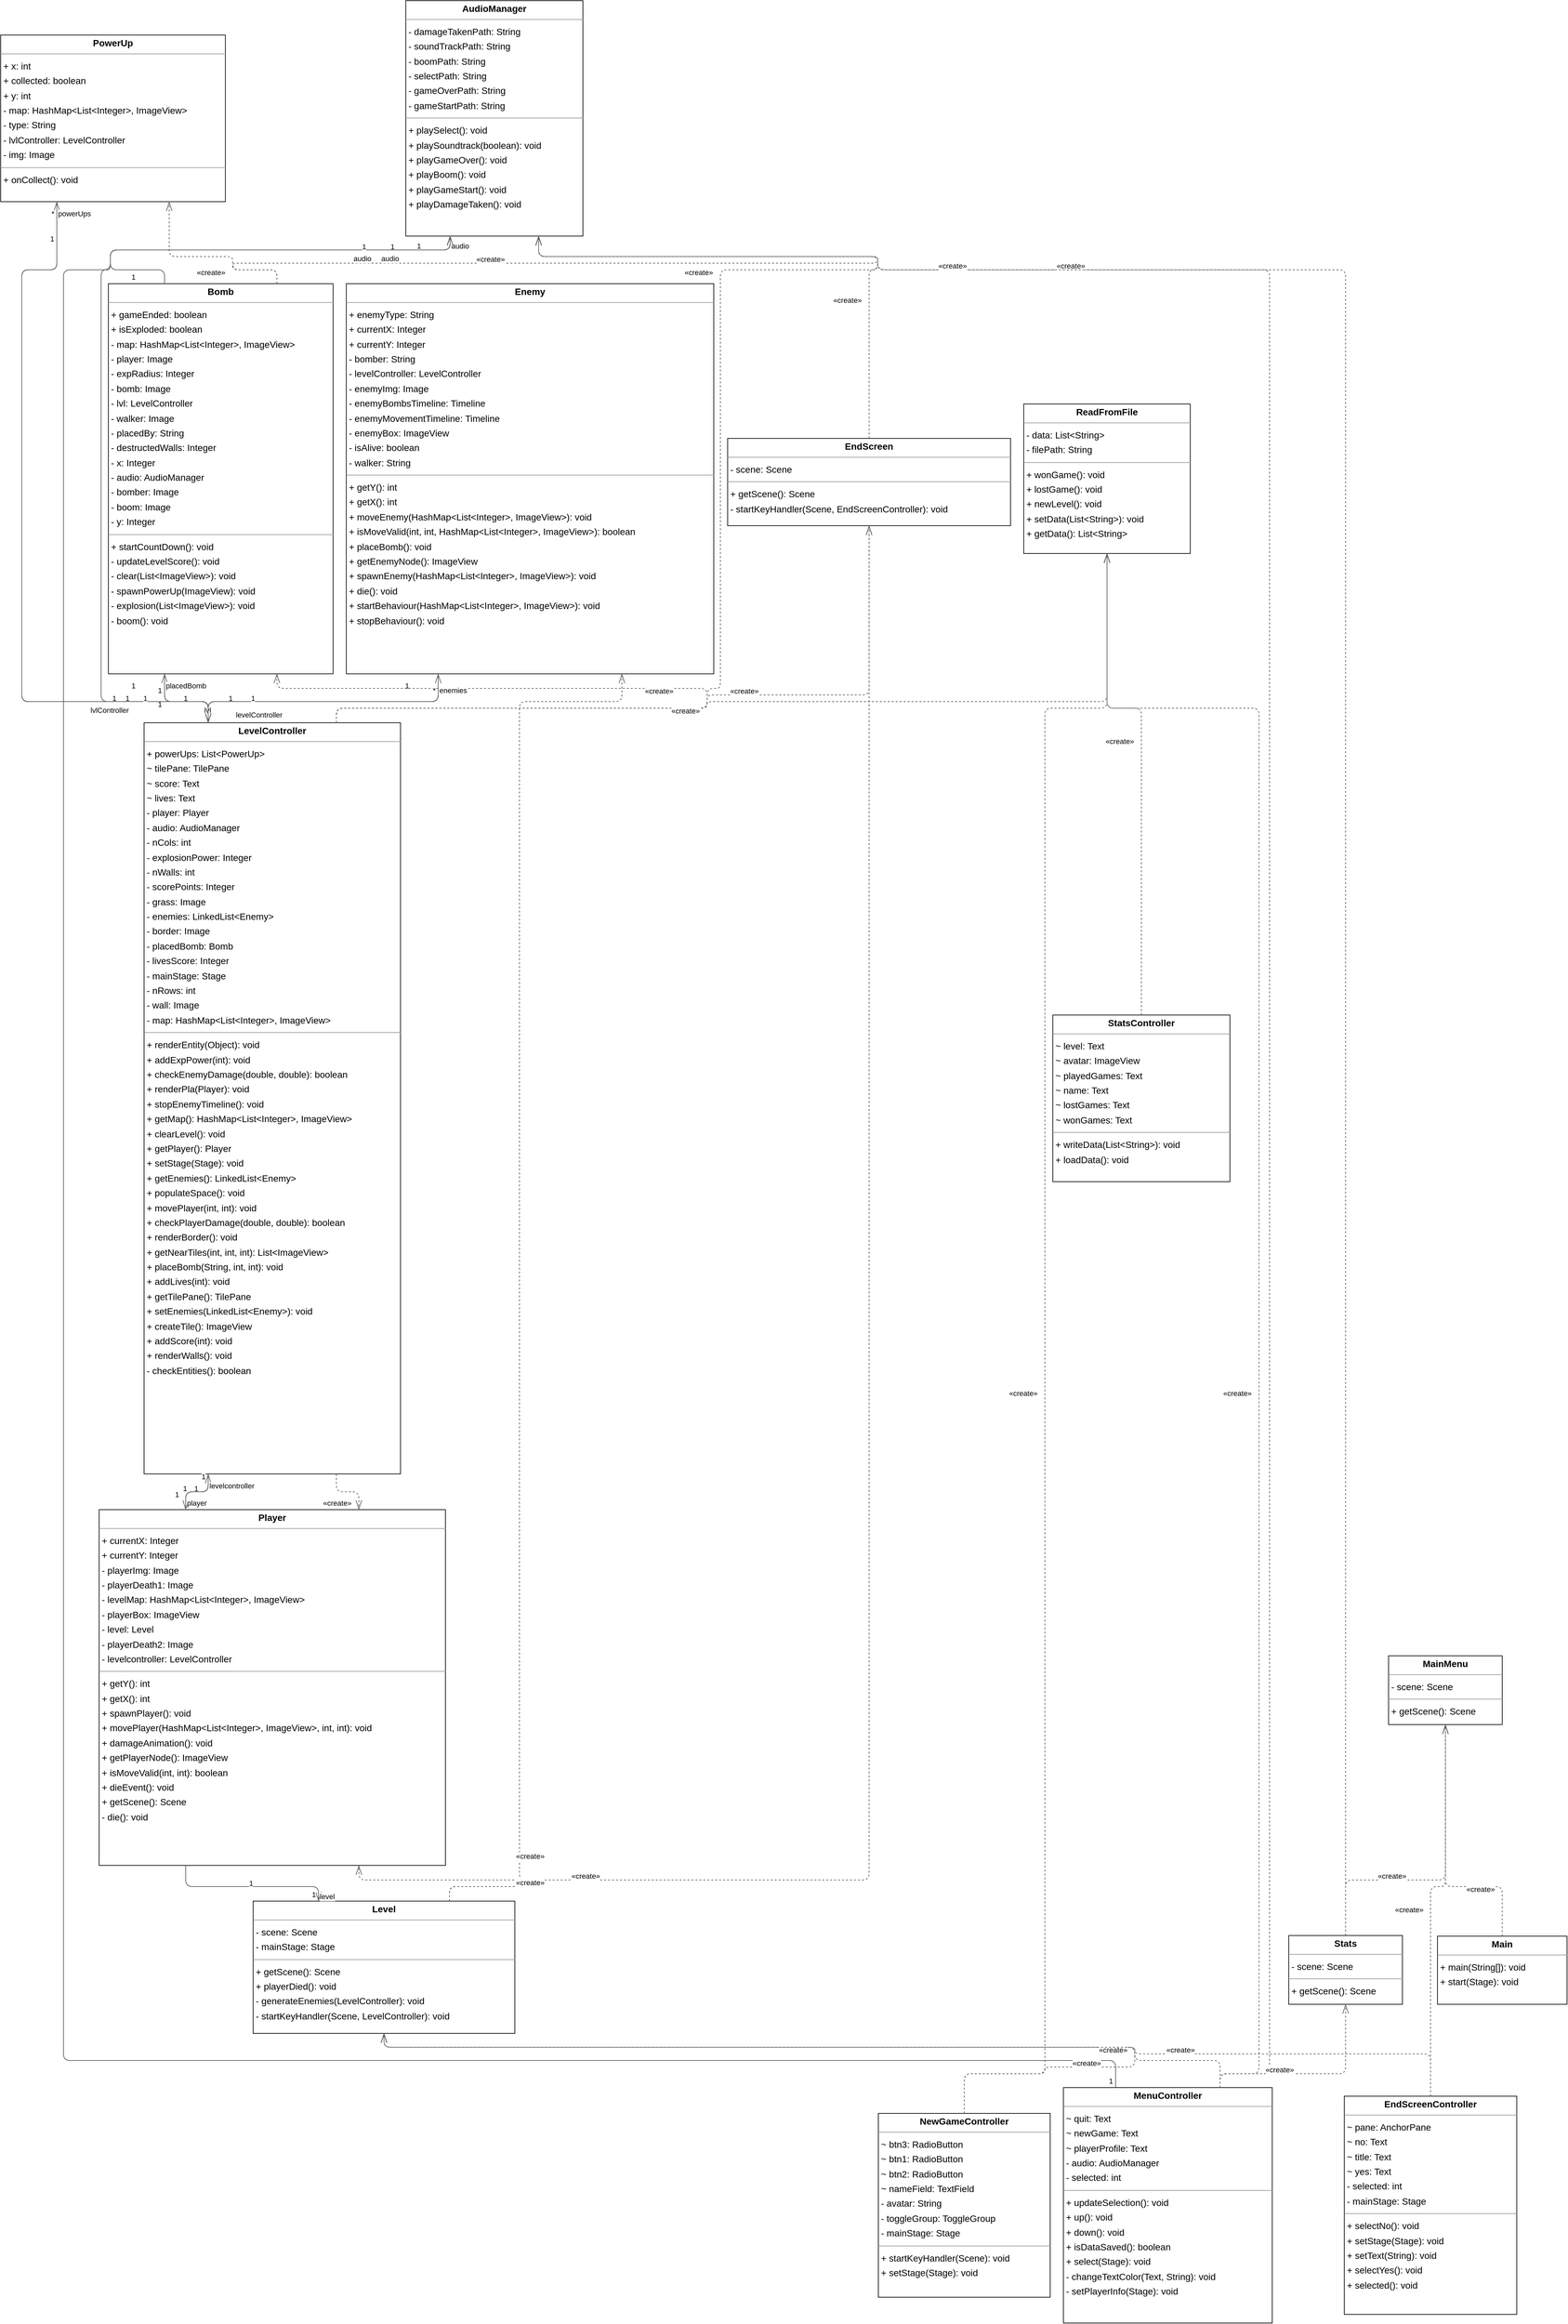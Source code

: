 <mxGraphModel dx="0" dy="0" grid="1" gridSize="10" guides="1" tooltips="1" connect="1" arrows="1" fold="1" page="0" pageScale="1" background="none" math="0" shadow="0">
  <root>
    <mxCell id="0" />
    <mxCell id="1" parent="0" />
    <mxCell id="node4" parent="1" vertex="1" value="&lt;p style=&quot;margin:0px;margin-top:4px;text-align:center;&quot;&gt;&lt;b&gt;AudioManager&lt;/b&gt;&lt;/p&gt;&lt;hr size=&quot;1&quot;/&gt;&lt;p style=&quot;margin:0 0 0 4px;line-height:1.6;&quot;&gt;- damageTakenPath: String&lt;br/&gt;- soundTrackPath: String&lt;br/&gt;- boomPath: String&lt;br/&gt;- selectPath: String&lt;br/&gt;- gameOverPath: String&lt;br/&gt;- gameStartPath: String&lt;/p&gt;&lt;hr size=&quot;1&quot;/&gt;&lt;p style=&quot;margin:0 0 0 4px;line-height:1.6;&quot;&gt;+ playSelect(): void&lt;br/&gt;+ playSoundtrack(boolean): void&lt;br/&gt;+ playGameOver(): void&lt;br/&gt;+ playBoom(): void&lt;br/&gt;+ playGameStart(): void&lt;br/&gt;+ playDamageTaken(): void&lt;/p&gt;" style="verticalAlign=top;align=left;overflow=fill;fontSize=14;fontFamily=Helvetica;html=1;rounded=0;shadow=0;comic=0;labelBackgroundColor=none;strokeWidth=1;">
      <mxGeometry x="483" y="-16" width="268" height="356" as="geometry" />
    </mxCell>
    <mxCell id="node15" parent="1" vertex="1" value="&lt;p style=&quot;margin:0px;margin-top:4px;text-align:center;&quot;&gt;&lt;b&gt;Bomb&lt;/b&gt;&lt;/p&gt;&lt;hr size=&quot;1&quot;/&gt;&lt;p style=&quot;margin:0 0 0 4px;line-height:1.6;&quot;&gt;+ gameEnded: boolean&lt;br/&gt;+ isExploded: boolean&lt;br/&gt;- map: HashMap&amp;lt;List&amp;lt;Integer&amp;gt;, ImageView&amp;gt;&lt;br/&gt;- player: Image&lt;br/&gt;- expRadius: Integer&lt;br/&gt;- bomb: Image&lt;br/&gt;- lvl: LevelController&lt;br/&gt;- walker: Image&lt;br/&gt;- placedBy: String&lt;br/&gt;- destructedWalls: Integer&lt;br/&gt;- x: Integer&lt;br/&gt;- audio: AudioManager&lt;br/&gt;- bomber: Image&lt;br/&gt;- boom: Image&lt;br/&gt;- y: Integer&lt;/p&gt;&lt;hr size=&quot;1&quot;/&gt;&lt;p style=&quot;margin:0 0 0 4px;line-height:1.6;&quot;&gt;+ startCountDown(): void&lt;br/&gt;- updateLevelScore(): void&lt;br/&gt;- clear(List&amp;lt;ImageView&amp;gt;): void&lt;br/&gt;- spawnPowerUp(ImageView): void&lt;br/&gt;- explosion(List&amp;lt;ImageView&amp;gt;): void&lt;br/&gt;- boom(): void&lt;/p&gt;" style="verticalAlign=top;align=left;overflow=fill;fontSize=14;fontFamily=Helvetica;html=1;rounded=0;shadow=0;comic=0;labelBackgroundColor=none;strokeWidth=1;">
      <mxGeometry x="33" y="412" width="340" height="590" as="geometry" />
    </mxCell>
    <mxCell id="node5" parent="1" vertex="1" value="&lt;p style=&quot;margin:0px;margin-top:4px;text-align:center;&quot;&gt;&lt;b&gt;EndScreen&lt;/b&gt;&lt;/p&gt;&lt;hr size=&quot;1&quot;/&gt;&lt;p style=&quot;margin:0 0 0 4px;line-height:1.6;&quot;&gt;- scene: Scene&lt;/p&gt;&lt;hr size=&quot;1&quot;/&gt;&lt;p style=&quot;margin:0 0 0 4px;line-height:1.6;&quot;&gt;+ getScene(): Scene&lt;br/&gt;- startKeyHandler(Scene, EndScreenController): void&lt;/p&gt;" style="verticalAlign=top;align=left;overflow=fill;fontSize=14;fontFamily=Helvetica;html=1;rounded=0;shadow=0;comic=0;labelBackgroundColor=none;strokeWidth=1;">
      <mxGeometry x="970" y="646" width="428" height="132" as="geometry" />
    </mxCell>
    <mxCell id="node11" parent="1" vertex="1" value="&lt;p style=&quot;margin:0px;margin-top:4px;text-align:center;&quot;&gt;&lt;b&gt;EndScreenController&lt;/b&gt;&lt;/p&gt;&lt;hr size=&quot;1&quot;/&gt;&lt;p style=&quot;margin:0 0 0 4px;line-height:1.6;&quot;&gt;~ pane: AnchorPane&lt;br/&gt;~ no: Text&lt;br/&gt;~ title: Text&lt;br/&gt;~ yes: Text&lt;br/&gt;- selected: int&lt;br/&gt;- mainStage: Stage&lt;/p&gt;&lt;hr size=&quot;1&quot;/&gt;&lt;p style=&quot;margin:0 0 0 4px;line-height:1.6;&quot;&gt;+ selectNo(): void&lt;br/&gt;+ setStage(Stage): void&lt;br/&gt;+ setText(String): void&lt;br/&gt;+ selectYes(): void&lt;br/&gt;+ selected(): void&lt;/p&gt;" style="verticalAlign=top;align=left;overflow=fill;fontSize=14;fontFamily=Helvetica;html=1;rounded=0;shadow=0;comic=0;labelBackgroundColor=none;strokeWidth=1;">
      <mxGeometry x="1903" y="3153" width="261" height="330" as="geometry" />
    </mxCell>
    <mxCell id="node8" parent="1" vertex="1" value="&lt;p style=&quot;margin:0px;margin-top:4px;text-align:center;&quot;&gt;&lt;b&gt;Enemy&lt;/b&gt;&lt;/p&gt;&lt;hr size=&quot;1&quot;/&gt;&lt;p style=&quot;margin:0 0 0 4px;line-height:1.6;&quot;&gt;+ enemyType: String&lt;br/&gt;+ currentX: Integer&lt;br/&gt;+ currentY: Integer&lt;br/&gt;- bomber: String&lt;br/&gt;- levelController: LevelController&lt;br/&gt;- enemyImg: Image&lt;br/&gt;- enemyBombsTimeline: Timeline&lt;br/&gt;- enemyMovementTimeline: Timeline&lt;br/&gt;- enemyBox: ImageView&lt;br/&gt;- isAlive: boolean&lt;br/&gt;- walker: String&lt;/p&gt;&lt;hr size=&quot;1&quot;/&gt;&lt;p style=&quot;margin:0 0 0 4px;line-height:1.6;&quot;&gt;+ getY(): int&lt;br/&gt;+ getX(): int&lt;br/&gt;+ moveEnemy(HashMap&amp;lt;List&amp;lt;Integer&amp;gt;, ImageView&amp;gt;): void&lt;br/&gt;+ isMoveValid(int, int, HashMap&amp;lt;List&amp;lt;Integer&amp;gt;, ImageView&amp;gt;): boolean&lt;br/&gt;+ placeBomb(): void&lt;br/&gt;+ getEnemyNode(): ImageView&lt;br/&gt;+ spawnEnemy(HashMap&amp;lt;List&amp;lt;Integer&amp;gt;, ImageView&amp;gt;): void&lt;br/&gt;+ die(): void&lt;br/&gt;+ startBehaviour(HashMap&amp;lt;List&amp;lt;Integer&amp;gt;, ImageView&amp;gt;): void&lt;br/&gt;+ stopBehaviour(): void&lt;/p&gt;" style="verticalAlign=top;align=left;overflow=fill;fontSize=14;fontFamily=Helvetica;html=1;rounded=0;shadow=0;comic=0;labelBackgroundColor=none;strokeWidth=1;">
      <mxGeometry x="393" y="412" width="556" height="590" as="geometry" />
    </mxCell>
    <mxCell id="node0" parent="1" vertex="1" value="&lt;p style=&quot;margin:0px;margin-top:4px;text-align:center;&quot;&gt;&lt;b&gt;Level&lt;/b&gt;&lt;/p&gt;&lt;hr size=&quot;1&quot;/&gt;&lt;p style=&quot;margin:0 0 0 4px;line-height:1.6;&quot;&gt;- scene: Scene&lt;br/&gt;- mainStage: Stage&lt;/p&gt;&lt;hr size=&quot;1&quot;/&gt;&lt;p style=&quot;margin:0 0 0 4px;line-height:1.6;&quot;&gt;+ getScene(): Scene&lt;br/&gt;+ playerDied(): void&lt;br/&gt;- generateEnemies(LevelController): void&lt;br/&gt;- startKeyHandler(Scene, LevelController): void&lt;/p&gt;" style="verticalAlign=top;align=left;overflow=fill;fontSize=14;fontFamily=Helvetica;html=1;rounded=0;shadow=0;comic=0;labelBackgroundColor=none;strokeWidth=1;">
      <mxGeometry x="252" y="2858" width="396" height="200" as="geometry" />
    </mxCell>
    <mxCell id="node7" parent="1" vertex="1" value="&lt;p style=&quot;margin:0px;margin-top:4px;text-align:center;&quot;&gt;&lt;b&gt;LevelController&lt;/b&gt;&lt;/p&gt;&lt;hr size=&quot;1&quot;/&gt;&lt;p style=&quot;margin:0 0 0 4px;line-height:1.6;&quot;&gt;+ powerUps: List&amp;lt;PowerUp&amp;gt;&lt;br/&gt;~ tilePane: TilePane&lt;br/&gt;~ score: Text&lt;br/&gt;~ lives: Text&lt;br/&gt;- player: Player&lt;br/&gt;- audio: AudioManager&lt;br/&gt;- nCols: int&lt;br/&gt;- explosionPower: Integer&lt;br/&gt;- nWalls: int&lt;br/&gt;- scorePoints: Integer&lt;br/&gt;- grass: Image&lt;br/&gt;- enemies: LinkedList&amp;lt;Enemy&amp;gt;&lt;br/&gt;- border: Image&lt;br/&gt;- placedBomb: Bomb&lt;br/&gt;- livesScore: Integer&lt;br/&gt;- mainStage: Stage&lt;br/&gt;- nRows: int&lt;br/&gt;- wall: Image&lt;br/&gt;- map: HashMap&amp;lt;List&amp;lt;Integer&amp;gt;, ImageView&amp;gt;&lt;/p&gt;&lt;hr size=&quot;1&quot;/&gt;&lt;p style=&quot;margin:0 0 0 4px;line-height:1.6;&quot;&gt;+ renderEntity(Object): void&lt;br/&gt;+ addExpPower(int): void&lt;br/&gt;+ checkEnemyDamage(double, double): boolean&lt;br/&gt;+ renderPla(Player): void&lt;br/&gt;+ stopEnemyTimeline(): void&lt;br/&gt;+ getMap(): HashMap&amp;lt;List&amp;lt;Integer&amp;gt;, ImageView&amp;gt;&lt;br/&gt;+ clearLevel(): void&lt;br/&gt;+ getPlayer(): Player&lt;br/&gt;+ setStage(Stage): void&lt;br/&gt;+ getEnemies(): LinkedList&amp;lt;Enemy&amp;gt;&lt;br/&gt;+ populateSpace(): void&lt;br/&gt;+ movePlayer(int, int): void&lt;br/&gt;+ checkPlayerDamage(double, double): boolean&lt;br/&gt;+ renderBorder(): void&lt;br/&gt;+ getNearTiles(int, int, int): List&amp;lt;ImageView&amp;gt;&lt;br/&gt;+ placeBomb(String, int, int): void&lt;br/&gt;+ addLives(int): void&lt;br/&gt;+ getTilePane(): TilePane&lt;br/&gt;+ setEnemies(LinkedList&amp;lt;Enemy&amp;gt;): void&lt;br/&gt;+ createTile(): ImageView&lt;br/&gt;+ addScore(int): void&lt;br/&gt;+ renderWalls(): void&lt;br/&gt;- checkEntities(): boolean&lt;/p&gt;" style="verticalAlign=top;align=left;overflow=fill;fontSize=14;fontFamily=Helvetica;html=1;rounded=0;shadow=0;comic=0;labelBackgroundColor=none;strokeWidth=1;">
      <mxGeometry x="87" y="1076" width="388" height="1136" as="geometry" />
    </mxCell>
    <mxCell id="node6" parent="1" vertex="1" value="&lt;p style=&quot;margin:0px;margin-top:4px;text-align:center;&quot;&gt;&lt;b&gt;Main&lt;/b&gt;&lt;/p&gt;&lt;hr size=&quot;1&quot;/&gt;&lt;p style=&quot;margin:0 0 0 4px;line-height:1.6;&quot;&gt;+ main(String[]): void&lt;br/&gt;+ start(Stage): void&lt;/p&gt;" style="verticalAlign=top;align=left;overflow=fill;fontSize=14;fontFamily=Helvetica;html=1;rounded=0;shadow=0;comic=0;labelBackgroundColor=none;strokeWidth=1;">
      <mxGeometry x="2044" y="2911" width="196" height="103" as="geometry" />
    </mxCell>
    <mxCell id="node14" parent="1" vertex="1" value="&lt;p style=&quot;margin:0px;margin-top:4px;text-align:center;&quot;&gt;&lt;b&gt;MainMenu&lt;/b&gt;&lt;/p&gt;&lt;hr size=&quot;1&quot;/&gt;&lt;p style=&quot;margin:0 0 0 4px;line-height:1.6;&quot;&gt;- scene: Scene&lt;/p&gt;&lt;hr size=&quot;1&quot;/&gt;&lt;p style=&quot;margin:0 0 0 4px;line-height:1.6;&quot;&gt;+ getScene(): Scene&lt;/p&gt;" style="verticalAlign=top;align=left;overflow=fill;fontSize=14;fontFamily=Helvetica;html=1;rounded=0;shadow=0;comic=0;labelBackgroundColor=none;strokeWidth=1;">
      <mxGeometry x="1970" y="2487" width="172" height="104" as="geometry" />
    </mxCell>
    <mxCell id="node13" parent="1" vertex="1" value="&lt;p style=&quot;margin:0px;margin-top:4px;text-align:center;&quot;&gt;&lt;b&gt;MenuController&lt;/b&gt;&lt;/p&gt;&lt;hr size=&quot;1&quot;/&gt;&lt;p style=&quot;margin:0 0 0 4px;line-height:1.6;&quot;&gt;~ quit: Text&lt;br/&gt;~ newGame: Text&lt;br/&gt;~ playerProfile: Text&lt;br/&gt;- audio: AudioManager&lt;br/&gt;- selected: int&lt;/p&gt;&lt;hr size=&quot;1&quot;/&gt;&lt;p style=&quot;margin:0 0 0 4px;line-height:1.6;&quot;&gt;+ updateSelection(): void&lt;br/&gt;+ up(): void&lt;br/&gt;+ down(): void&lt;br/&gt;+ isDataSaved(): boolean&lt;br/&gt;+ select(Stage): void&lt;br/&gt;- changeTextColor(Text, String): void&lt;br/&gt;- setPlayerInfo(Stage): void&lt;/p&gt;" style="verticalAlign=top;align=left;overflow=fill;fontSize=14;fontFamily=Helvetica;html=1;rounded=0;shadow=0;comic=0;labelBackgroundColor=none;strokeWidth=1;">
      <mxGeometry x="1478" y="3140" width="316" height="356" as="geometry" />
    </mxCell>
    <mxCell id="node3" parent="1" vertex="1" value="&lt;p style=&quot;margin:0px;margin-top:4px;text-align:center;&quot;&gt;&lt;b&gt;NewGameController&lt;/b&gt;&lt;/p&gt;&lt;hr size=&quot;1&quot;/&gt;&lt;p style=&quot;margin:0 0 0 4px;line-height:1.6;&quot;&gt;~ btn3: RadioButton&lt;br/&gt;~ btn1: RadioButton&lt;br/&gt;~ btn2: RadioButton&lt;br/&gt;~ nameField: TextField&lt;br/&gt;- avatar: String&lt;br/&gt;- toggleGroup: ToggleGroup&lt;br/&gt;- mainStage: Stage&lt;/p&gt;&lt;hr size=&quot;1&quot;/&gt;&lt;p style=&quot;margin:0 0 0 4px;line-height:1.6;&quot;&gt;+ startKeyHandler(Scene): void&lt;br/&gt;+ setStage(Stage): void&lt;/p&gt;" style="verticalAlign=top;align=left;overflow=fill;fontSize=14;fontFamily=Helvetica;html=1;rounded=0;shadow=0;comic=0;labelBackgroundColor=none;strokeWidth=1;">
      <mxGeometry x="1198" y="3179" width="260" height="278" as="geometry" />
    </mxCell>
    <mxCell id="node9" parent="1" vertex="1" value="&lt;p style=&quot;margin:0px;margin-top:4px;text-align:center;&quot;&gt;&lt;b&gt;Player&lt;/b&gt;&lt;/p&gt;&lt;hr size=&quot;1&quot;/&gt;&lt;p style=&quot;margin:0 0 0 4px;line-height:1.6;&quot;&gt;+ currentX: Integer&lt;br/&gt;+ currentY: Integer&lt;br/&gt;- playerImg: Image&lt;br/&gt;- playerDeath1: Image&lt;br/&gt;- levelMap: HashMap&amp;lt;List&amp;lt;Integer&amp;gt;, ImageView&amp;gt;&lt;br/&gt;- playerBox: ImageView&lt;br/&gt;- level: Level&lt;br/&gt;- playerDeath2: Image&lt;br/&gt;- levelcontroller: LevelController&lt;/p&gt;&lt;hr size=&quot;1&quot;/&gt;&lt;p style=&quot;margin:0 0 0 4px;line-height:1.6;&quot;&gt;+ getY(): int&lt;br/&gt;+ getX(): int&lt;br/&gt;+ spawnPlayer(): void&lt;br/&gt;+ movePlayer(HashMap&amp;lt;List&amp;lt;Integer&amp;gt;, ImageView&amp;gt;, int, int): void&lt;br/&gt;+ damageAnimation(): void&lt;br/&gt;+ getPlayerNode(): ImageView&lt;br/&gt;+ isMoveValid(int, int): boolean&lt;br/&gt;+ dieEvent(): void&lt;br/&gt;+ getScene(): Scene&lt;br/&gt;- die(): void&lt;/p&gt;" style="verticalAlign=top;align=left;overflow=fill;fontSize=14;fontFamily=Helvetica;html=1;rounded=0;shadow=0;comic=0;labelBackgroundColor=none;strokeWidth=1;">
      <mxGeometry x="19" y="2266" width="524" height="538" as="geometry" />
    </mxCell>
    <mxCell id="node10" parent="1" vertex="1" value="&lt;p style=&quot;margin:0px;margin-top:4px;text-align:center;&quot;&gt;&lt;b&gt;PowerUp&lt;/b&gt;&lt;/p&gt;&lt;hr size=&quot;1&quot;/&gt;&lt;p style=&quot;margin:0 0 0 4px;line-height:1.6;&quot;&gt;+ x: int&lt;br/&gt;+ collected: boolean&lt;br/&gt;+ y: int&lt;br/&gt;- map: HashMap&amp;lt;List&amp;lt;Integer&amp;gt;, ImageView&amp;gt;&lt;br/&gt;- type: String&lt;br/&gt;- lvlController: LevelController&lt;br/&gt;- img: Image&lt;/p&gt;&lt;hr size=&quot;1&quot;/&gt;&lt;p style=&quot;margin:0 0 0 4px;line-height:1.6;&quot;&gt;+ onCollect(): void&lt;/p&gt;" style="verticalAlign=top;align=left;overflow=fill;fontSize=14;fontFamily=Helvetica;html=1;rounded=0;shadow=0;comic=0;labelBackgroundColor=none;strokeWidth=1;">
      <mxGeometry x="-130" y="36" width="340" height="252" as="geometry" />
    </mxCell>
    <mxCell id="node12" parent="1" vertex="1" value="&lt;p style=&quot;margin:0px;margin-top:4px;text-align:center;&quot;&gt;&lt;b&gt;ReadFromFile&lt;/b&gt;&lt;/p&gt;&lt;hr size=&quot;1&quot;/&gt;&lt;p style=&quot;margin:0 0 0 4px;line-height:1.6;&quot;&gt;- data: List&amp;lt;String&amp;gt;&lt;br/&gt;- filePath: String&lt;/p&gt;&lt;hr size=&quot;1&quot;/&gt;&lt;p style=&quot;margin:0 0 0 4px;line-height:1.6;&quot;&gt;+ wonGame(): void&lt;br/&gt;+ lostGame(): void&lt;br/&gt;+ newLevel(): void&lt;br/&gt;+ setData(List&amp;lt;String&amp;gt;): void&lt;br/&gt;+ getData(): List&amp;lt;String&amp;gt;&lt;/p&gt;" style="verticalAlign=top;align=left;overflow=fill;fontSize=14;fontFamily=Helvetica;html=1;rounded=0;shadow=0;comic=0;labelBackgroundColor=none;strokeWidth=1;">
      <mxGeometry x="1418" y="594" width="252" height="226" as="geometry" />
    </mxCell>
    <mxCell id="node1" parent="1" vertex="1" value="&lt;p style=&quot;margin:0px;margin-top:4px;text-align:center;&quot;&gt;&lt;b&gt;Stats&lt;/b&gt;&lt;/p&gt;&lt;hr size=&quot;1&quot;/&gt;&lt;p style=&quot;margin:0 0 0 4px;line-height:1.6;&quot;&gt;- scene: Scene&lt;/p&gt;&lt;hr size=&quot;1&quot;/&gt;&lt;p style=&quot;margin:0 0 0 4px;line-height:1.6;&quot;&gt;+ getScene(): Scene&lt;/p&gt;" style="verticalAlign=top;align=left;overflow=fill;fontSize=14;fontFamily=Helvetica;html=1;rounded=0;shadow=0;comic=0;labelBackgroundColor=none;strokeWidth=1;">
      <mxGeometry x="1819" y="2910" width="172" height="104" as="geometry" />
    </mxCell>
    <mxCell id="node2" parent="1" vertex="1" value="&lt;p style=&quot;margin:0px;margin-top:4px;text-align:center;&quot;&gt;&lt;b&gt;StatsController&lt;/b&gt;&lt;/p&gt;&lt;hr size=&quot;1&quot;/&gt;&lt;p style=&quot;margin:0 0 0 4px;line-height:1.6;&quot;&gt;~ level: Text&lt;br/&gt;~ avatar: ImageView&lt;br/&gt;~ playedGames: Text&lt;br/&gt;~ name: Text&lt;br/&gt;~ lostGames: Text&lt;br/&gt;~ wonGames: Text&lt;/p&gt;&lt;hr size=&quot;1&quot;/&gt;&lt;p style=&quot;margin:0 0 0 4px;line-height:1.6;&quot;&gt;+ writeData(List&amp;lt;String&amp;gt;): void&lt;br/&gt;+ loadData(): void&lt;/p&gt;" style="verticalAlign=top;align=left;overflow=fill;fontSize=14;fontFamily=Helvetica;html=1;rounded=0;shadow=0;comic=0;labelBackgroundColor=none;strokeWidth=1;">
      <mxGeometry x="1462" y="1518" width="268" height="252" as="geometry" />
    </mxCell>
    <mxCell id="edge10" edge="1" value="" parent="1" source="node15" target="node4" style="html=1;rounded=1;edgeStyle=orthogonalEdgeStyle;dashed=1;startArrow=none;endArrow=openThin;endSize=12;strokeColor=#595959;exitX=0.750;exitY=0.000;exitDx=0;exitDy=0;entryX=0.750;entryY=1.000;entryDx=0;entryDy=0;">
      <mxGeometry width="50" height="50" relative="1" as="geometry">
        <Array as="points">
          <mxPoint x="288" y="391" />
          <mxPoint x="221" y="391" />
          <mxPoint x="221" y="381" />
          <mxPoint x="1197" y="381" />
          <mxPoint x="1197" y="371" />
          <mxPoint x="684" y="371" />
        </Array>
      </mxGeometry>
    </mxCell>
    <mxCell id="label62" parent="edge10" vertex="1" connectable="0" value="«create»" style="edgeLabel;resizable=0;html=1;align=left;verticalAlign=top;strokeColor=default;">
      <mxGeometry x="588" y="362" as="geometry" />
    </mxCell>
    <mxCell id="edge17" edge="1" value="" parent="1" source="node15" target="node4" style="html=1;rounded=1;edgeStyle=orthogonalEdgeStyle;dashed=0;startArrow=diamondThinstartSize=12;endArrow=openThin;endSize=12;strokeColor=#595959;exitX=0.250;exitY=0.000;exitDx=0;exitDy=0;entryX=0.250;entryY=1.000;entryDx=0;entryDy=0;">
      <mxGeometry width="50" height="50" relative="1" as="geometry">
        <Array as="points">
          <mxPoint x="118" y="391" />
          <mxPoint x="36" y="391" />
          <mxPoint x="36" y="361" />
          <mxPoint x="550" y="361" />
        </Array>
      </mxGeometry>
    </mxCell>
    <mxCell id="label102" parent="edge17" vertex="1" connectable="0" value="1" style="edgeLabel;resizable=0;html=1;align=left;verticalAlign=top;strokeColor=default;">
      <mxGeometry x="66" y="389" as="geometry" />
    </mxCell>
    <mxCell id="label106" parent="edge17" vertex="1" connectable="0" value="1" style="edgeLabel;resizable=0;html=1;align=left;verticalAlign=top;strokeColor=default;">
      <mxGeometry x="458" y="343" as="geometry" />
    </mxCell>
    <mxCell id="label107" parent="edge17" vertex="1" connectable="0" value="audio" style="edgeLabel;resizable=0;html=1;align=left;verticalAlign=top;strokeColor=default;">
      <mxGeometry x="444" y="361" as="geometry" />
    </mxCell>
    <mxCell id="edge16" edge="1" value="" parent="1" source="node15" target="node7" style="html=1;rounded=1;edgeStyle=orthogonalEdgeStyle;dashed=0;startArrow=diamondThinstartSize=12;endArrow=openThin;endSize=12;strokeColor=#595959;exitX=0.250;exitY=1.000;exitDx=0;exitDy=0;entryX=0.250;entryY=0.000;entryDx=0;entryDy=0;">
      <mxGeometry width="50" height="50" relative="1" as="geometry">
        <Array as="points">
          <mxPoint x="118" y="1044" />
          <mxPoint x="184" y="1044" />
        </Array>
      </mxGeometry>
    </mxCell>
    <mxCell id="label96" parent="edge16" vertex="1" connectable="0" value="1" style="edgeLabel;resizable=0;html=1;align=left;verticalAlign=top;strokeColor=default;">
      <mxGeometry x="106" y="1014" as="geometry" />
    </mxCell>
    <mxCell id="label100" parent="edge16" vertex="1" connectable="0" value="1" style="edgeLabel;resizable=0;html=1;align=left;verticalAlign=top;strokeColor=default;">
      <mxGeometry x="106" y="1035" as="geometry" />
    </mxCell>
    <mxCell id="label101" parent="edge16" vertex="1" connectable="0" value="lvl" style="edgeLabel;resizable=0;html=1;align=left;verticalAlign=top;strokeColor=default;">
      <mxGeometry x="176" y="1044" as="geometry" />
    </mxCell>
    <mxCell id="edge31" edge="1" value="" parent="1" source="node15" target="node10" style="html=1;rounded=1;edgeStyle=orthogonalEdgeStyle;dashed=1;startArrow=none;endArrow=openThin;endSize=12;strokeColor=#595959;exitX=0.750;exitY=0.000;exitDx=0;exitDy=0;entryX=0.750;entryY=1.000;entryDx=0;entryDy=0;">
      <mxGeometry width="50" height="50" relative="1" as="geometry">
        <Array as="points">
          <mxPoint x="288" y="391" />
          <mxPoint x="221" y="391" />
          <mxPoint x="221" y="371" />
          <mxPoint x="125" y="371" />
        </Array>
      </mxGeometry>
    </mxCell>
    <mxCell id="label188" parent="edge31" vertex="1" connectable="0" value="«create»" style="edgeLabel;resizable=0;html=1;align=left;verticalAlign=top;strokeColor=default;">
      <mxGeometry x="165" y="382" as="geometry" />
    </mxCell>
    <mxCell id="edge5" edge="1" value="" parent="1" source="node5" target="node4" style="html=1;rounded=1;edgeStyle=orthogonalEdgeStyle;dashed=1;startArrow=none;endArrow=openThin;endSize=12;strokeColor=#595959;exitX=0.500;exitY=0.000;exitDx=0;exitDy=0;entryX=0.750;entryY=1.000;entryDx=0;entryDy=0;">
      <mxGeometry width="50" height="50" relative="1" as="geometry">
        <Array as="points">
          <mxPoint x="1184" y="391" />
          <mxPoint x="1197" y="391" />
          <mxPoint x="1197" y="371" />
          <mxPoint x="684" y="371" />
        </Array>
      </mxGeometry>
    </mxCell>
    <mxCell id="label32" parent="edge5" vertex="1" connectable="0" value="«create»" style="edgeLabel;resizable=0;html=1;align=left;verticalAlign=top;strokeColor=default;">
      <mxGeometry x="1128" y="424" as="geometry" />
    </mxCell>
    <mxCell id="edge0" edge="1" value="" parent="1" source="node11" target="node0" style="html=1;rounded=1;edgeStyle=orthogonalEdgeStyle;dashed=1;startArrow=none;endArrow=openThin;endSize=12;strokeColor=#595959;exitX=0.500;exitY=0.000;exitDx=0;exitDy=0;entryX=0.500;entryY=1.000;entryDx=0;entryDy=0;">
      <mxGeometry width="50" height="50" relative="1" as="geometry">
        <Array as="points">
          <mxPoint x="2034" y="3089" />
          <mxPoint x="1586" y="3089" />
          <mxPoint x="1586" y="3079" />
          <mxPoint x="450" y="3079" />
        </Array>
      </mxGeometry>
    </mxCell>
    <mxCell id="label2" parent="edge0" vertex="1" connectable="0" value="«create»" style="edgeLabel;resizable=0;html=1;align=left;verticalAlign=top;strokeColor=default;">
      <mxGeometry x="1632" y="3070" as="geometry" />
    </mxCell>
    <mxCell id="edge22" edge="1" value="" parent="1" source="node11" target="node14" style="html=1;rounded=1;edgeStyle=orthogonalEdgeStyle;dashed=1;startArrow=none;endArrow=openThin;endSize=12;strokeColor=#595959;exitX=0.500;exitY=0.000;exitDx=0;exitDy=0;entryX=0.500;entryY=1.000;entryDx=0;entryDy=0;">
      <mxGeometry width="50" height="50" relative="1" as="geometry">
        <Array as="points">
          <mxPoint x="2034" y="2836" />
          <mxPoint x="2056" y="2836" />
        </Array>
      </mxGeometry>
    </mxCell>
    <mxCell id="label134" parent="edge22" vertex="1" connectable="0" value="«create»" style="edgeLabel;resizable=0;html=1;align=left;verticalAlign=top;strokeColor=default;">
      <mxGeometry x="1978" y="2858" as="geometry" />
    </mxCell>
    <mxCell id="edge13" edge="1" value="" parent="1" source="node8" target="node7" style="html=1;rounded=1;edgeStyle=orthogonalEdgeStyle;dashed=0;startArrow=diamondThinstartSize=12;endArrow=openThin;endSize=12;strokeColor=#595959;exitX=0.250;exitY=1.000;exitDx=0;exitDy=0;entryX=0.250;entryY=0.000;entryDx=0;entryDy=0;">
      <mxGeometry width="50" height="50" relative="1" as="geometry">
        <Array as="points">
          <mxPoint x="532" y="1044" />
          <mxPoint x="184" y="1044" />
        </Array>
      </mxGeometry>
    </mxCell>
    <mxCell id="label78" parent="edge13" vertex="1" connectable="0" value="1" style="edgeLabel;resizable=0;html=1;align=left;verticalAlign=top;strokeColor=default;">
      <mxGeometry x="480" y="1007" as="geometry" />
    </mxCell>
    <mxCell id="label82" parent="edge13" vertex="1" connectable="0" value="1" style="edgeLabel;resizable=0;html=1;align=left;verticalAlign=top;strokeColor=default;">
      <mxGeometry x="213" y="1026" as="geometry" />
    </mxCell>
    <mxCell id="label83" parent="edge13" vertex="1" connectable="0" value="levelController" style="edgeLabel;resizable=0;html=1;align=left;verticalAlign=top;strokeColor=default;">
      <mxGeometry x="224" y="1051" as="geometry" />
    </mxCell>
    <mxCell id="edge7" edge="1" value="" parent="1" source="node0" target="node5" style="html=1;rounded=1;edgeStyle=orthogonalEdgeStyle;dashed=1;startArrow=none;endArrow=openThin;endSize=12;strokeColor=#595959;exitX=0.750;exitY=0.000;exitDx=0;exitDy=0;entryX=0.500;entryY=1.000;entryDx=0;entryDy=0;">
      <mxGeometry width="50" height="50" relative="1" as="geometry">
        <Array as="points">
          <mxPoint x="549" y="2836" />
          <mxPoint x="676" y="2836" />
          <mxPoint x="676" y="2826" />
          <mxPoint x="1184" y="2826" />
        </Array>
      </mxGeometry>
    </mxCell>
    <mxCell id="label44" parent="edge7" vertex="1" connectable="0" value="«create»" style="edgeLabel;resizable=0;html=1;align=left;verticalAlign=top;strokeColor=default;">
      <mxGeometry x="732" y="2807" as="geometry" />
    </mxCell>
    <mxCell id="edge27" edge="1" value="" parent="1" source="node0" target="node8" style="html=1;rounded=1;edgeStyle=orthogonalEdgeStyle;dashed=1;startArrow=none;endArrow=openThin;endSize=12;strokeColor=#595959;exitX=0.750;exitY=0.000;exitDx=0;exitDy=0;entryX=0.750;entryY=1.000;entryDx=0;entryDy=0;">
      <mxGeometry width="50" height="50" relative="1" as="geometry">
        <Array as="points">
          <mxPoint x="549" y="2836" />
          <mxPoint x="676" y="2836" />
          <mxPoint x="676" y="2826" />
          <mxPoint x="655" y="2826" />
          <mxPoint x="655" y="1044" />
          <mxPoint x="810" y="1044" />
        </Array>
      </mxGeometry>
    </mxCell>
    <mxCell id="label164" parent="edge27" vertex="1" connectable="0" value="«create»" style="edgeLabel;resizable=0;html=1;align=left;verticalAlign=top;strokeColor=default;">
      <mxGeometry x="648" y="2777" as="geometry" />
    </mxCell>
    <mxCell id="edge2" edge="1" value="" parent="1" source="node0" target="node9" style="html=1;rounded=1;edgeStyle=orthogonalEdgeStyle;dashed=1;startArrow=none;endArrow=openThin;endSize=12;strokeColor=#595959;exitX=0.750;exitY=0.000;exitDx=0;exitDy=0;entryX=0.750;entryY=1.000;entryDx=0;entryDy=0;">
      <mxGeometry width="50" height="50" relative="1" as="geometry">
        <Array as="points">
          <mxPoint x="549" y="2836" />
          <mxPoint x="676" y="2836" />
          <mxPoint x="676" y="2826" />
          <mxPoint x="412" y="2826" />
        </Array>
      </mxGeometry>
    </mxCell>
    <mxCell id="label14" parent="edge2" vertex="1" connectable="0" value="«create»" style="edgeLabel;resizable=0;html=1;align=left;verticalAlign=top;strokeColor=default;">
      <mxGeometry x="648" y="2817" as="geometry" />
    </mxCell>
    <mxCell id="edge21" edge="1" value="" parent="1" source="node7" target="node4" style="html=1;rounded=1;edgeStyle=orthogonalEdgeStyle;dashed=1;startArrow=none;endArrow=openThin;endSize=12;strokeColor=#595959;exitX=0.750;exitY=0.000;exitDx=0;exitDy=0;entryX=0.750;entryY=1.000;entryDx=0;entryDy=0;">
      <mxGeometry width="50" height="50" relative="1" as="geometry">
        <Array as="points">
          <mxPoint x="378" y="1054" />
          <mxPoint x="939" y="1054" />
          <mxPoint x="939" y="1024" />
          <mxPoint x="959" y="1024" />
          <mxPoint x="959" y="391" />
          <mxPoint x="1197" y="391" />
          <mxPoint x="1197" y="371" />
          <mxPoint x="684" y="371" />
        </Array>
      </mxGeometry>
    </mxCell>
    <mxCell id="label128" parent="edge21" vertex="1" connectable="0" value="«create»" style="edgeLabel;resizable=0;html=1;align=left;verticalAlign=top;strokeColor=default;">
      <mxGeometry x="903" y="382" as="geometry" />
    </mxCell>
    <mxCell id="edge26" edge="1" value="" parent="1" source="node7" target="node4" style="html=1;rounded=1;edgeStyle=orthogonalEdgeStyle;dashed=0;startArrow=diamondThinstartSize=12;endArrow=openThin;endSize=12;strokeColor=#595959;exitX=0.250;exitY=0.000;exitDx=0;exitDy=0;entryX=0.250;entryY=1.000;entryDx=0;entryDy=0;">
      <mxGeometry width="50" height="50" relative="1" as="geometry">
        <Array as="points">
          <mxPoint x="184" y="1044" />
          <mxPoint x="22" y="1044" />
          <mxPoint x="22" y="391" />
          <mxPoint x="36" y="391" />
          <mxPoint x="36" y="361" />
          <mxPoint x="550" y="361" />
        </Array>
      </mxGeometry>
    </mxCell>
    <mxCell id="label156" parent="edge26" vertex="1" connectable="0" value="1" style="edgeLabel;resizable=0;html=1;align=left;verticalAlign=top;strokeColor=default;">
      <mxGeometry x="57" y="1026" as="geometry" />
    </mxCell>
    <mxCell id="label160" parent="edge26" vertex="1" connectable="0" value="1" style="edgeLabel;resizable=0;html=1;align=left;verticalAlign=top;strokeColor=default;">
      <mxGeometry x="498" y="342" as="geometry" />
    </mxCell>
    <mxCell id="label161" parent="edge26" vertex="1" connectable="0" value="audio" style="edgeLabel;resizable=0;html=1;align=left;verticalAlign=top;strokeColor=default;">
      <mxGeometry x="550" y="342" as="geometry" />
    </mxCell>
    <mxCell id="edge3" edge="1" value="" parent="1" source="node7" target="node15" style="html=1;rounded=1;edgeStyle=orthogonalEdgeStyle;dashed=1;startArrow=none;endArrow=openThin;endSize=12;strokeColor=#595959;exitX=0.750;exitY=0.000;exitDx=0;exitDy=0;entryX=0.750;entryY=1.000;entryDx=0;entryDy=0;">
      <mxGeometry width="50" height="50" relative="1" as="geometry">
        <Array as="points">
          <mxPoint x="378" y="1054" />
          <mxPoint x="939" y="1054" />
          <mxPoint x="939" y="1024" />
          <mxPoint x="288" y="1024" />
        </Array>
      </mxGeometry>
    </mxCell>
    <mxCell id="label20" parent="edge3" vertex="1" connectable="0" value="«create»" style="edgeLabel;resizable=0;html=1;align=left;verticalAlign=top;strokeColor=default;">
      <mxGeometry x="843" y="1015" as="geometry" />
    </mxCell>
    <mxCell id="edge14" edge="1" value="" parent="1" source="node7" target="node15" style="html=1;rounded=1;edgeStyle=orthogonalEdgeStyle;dashed=0;startArrow=diamondThinstartSize=12;endArrow=openThin;endSize=12;strokeColor=#595959;exitX=0.250;exitY=0.000;exitDx=0;exitDy=0;entryX=0.250;entryY=1.000;entryDx=0;entryDy=0;">
      <mxGeometry width="50" height="50" relative="1" as="geometry">
        <Array as="points">
          <mxPoint x="184" y="1044" />
          <mxPoint x="118" y="1044" />
        </Array>
      </mxGeometry>
    </mxCell>
    <mxCell id="label84" parent="edge14" vertex="1" connectable="0" value="1" style="edgeLabel;resizable=0;html=1;align=left;verticalAlign=top;strokeColor=default;">
      <mxGeometry x="145" y="1026" as="geometry" />
    </mxCell>
    <mxCell id="label88" parent="edge14" vertex="1" connectable="0" value="1" style="edgeLabel;resizable=0;html=1;align=left;verticalAlign=top;strokeColor=default;">
      <mxGeometry x="66" y="1007" as="geometry" />
    </mxCell>
    <mxCell id="label89" parent="edge14" vertex="1" connectable="0" value="placedBomb" style="edgeLabel;resizable=0;html=1;align=left;verticalAlign=top;strokeColor=default;">
      <mxGeometry x="118" y="1007" as="geometry" />
    </mxCell>
    <mxCell id="edge24" edge="1" value="" parent="1" source="node7" target="node5" style="html=1;rounded=1;edgeStyle=orthogonalEdgeStyle;dashed=1;startArrow=none;endArrow=openThin;endSize=12;strokeColor=#595959;exitX=0.750;exitY=0.000;exitDx=0;exitDy=0;entryX=0.500;entryY=1.000;entryDx=0;entryDy=0;">
      <mxGeometry width="50" height="50" relative="1" as="geometry">
        <Array as="points">
          <mxPoint x="378" y="1054" />
          <mxPoint x="939" y="1054" />
          <mxPoint x="939" y="1034" />
          <mxPoint x="1184" y="1034" />
        </Array>
      </mxGeometry>
    </mxCell>
    <mxCell id="label146" parent="edge24" vertex="1" connectable="0" value="«create»" style="edgeLabel;resizable=0;html=1;align=left;verticalAlign=top;strokeColor=default;">
      <mxGeometry x="972" y="1015" as="geometry" />
    </mxCell>
    <mxCell id="edge23" edge="1" value="" parent="1" source="node7" target="node8" style="html=1;rounded=1;edgeStyle=orthogonalEdgeStyle;dashed=0;startArrow=diamondThinstartSize=12;endArrow=openThin;endSize=12;strokeColor=#595959;exitX=0.250;exitY=0.000;exitDx=0;exitDy=0;entryX=0.250;entryY=1.000;entryDx=0;entryDy=0;">
      <mxGeometry width="50" height="50" relative="1" as="geometry">
        <Array as="points">
          <mxPoint x="184" y="1044" />
          <mxPoint x="532" y="1044" />
        </Array>
      </mxGeometry>
    </mxCell>
    <mxCell id="label138" parent="edge23" vertex="1" connectable="0" value="1" style="edgeLabel;resizable=0;html=1;align=left;verticalAlign=top;strokeColor=default;">
      <mxGeometry x="247" y="1026" as="geometry" />
    </mxCell>
    <mxCell id="label142" parent="edge23" vertex="1" connectable="0" value="*" style="edgeLabel;resizable=0;html=1;align=left;verticalAlign=top;strokeColor=default;">
      <mxGeometry x="522" y="1014" as="geometry" />
    </mxCell>
    <mxCell id="label143" parent="edge23" vertex="1" connectable="0" value="enemies" style="edgeLabel;resizable=0;html=1;align=left;verticalAlign=top;strokeColor=default;">
      <mxGeometry x="532" y="1014" as="geometry" />
    </mxCell>
    <mxCell id="edge15" edge="1" value="" parent="1" source="node7" target="node9" style="html=1;rounded=1;edgeStyle=orthogonalEdgeStyle;dashed=0;startArrow=diamondThinstartSize=12;endArrow=openThin;endSize=12;strokeColor=#595959;exitX=0.250;exitY=1.000;exitDx=0;exitDy=0;entryX=0.250;entryY=0.000;entryDx=0;entryDy=0;">
      <mxGeometry width="50" height="50" relative="1" as="geometry">
        <Array as="points">
          <mxPoint x="184" y="2239" />
          <mxPoint x="150" y="2239" />
        </Array>
      </mxGeometry>
    </mxCell>
    <mxCell id="label90" parent="edge15" vertex="1" connectable="0" value="1" style="edgeLabel;resizable=0;html=1;align=left;verticalAlign=top;strokeColor=default;">
      <mxGeometry x="161" y="2221" as="geometry" />
    </mxCell>
    <mxCell id="label94" parent="edge15" vertex="1" connectable="0" value="1" style="edgeLabel;resizable=0;html=1;align=left;verticalAlign=top;strokeColor=default;">
      <mxGeometry x="132" y="2230" as="geometry" />
    </mxCell>
    <mxCell id="label95" parent="edge15" vertex="1" connectable="0" value="player" style="edgeLabel;resizable=0;html=1;align=left;verticalAlign=top;strokeColor=default;">
      <mxGeometry x="150" y="2243" as="geometry" />
    </mxCell>
    <mxCell id="edge32" edge="1" value="" parent="1" source="node7" target="node9" style="html=1;rounded=1;edgeStyle=orthogonalEdgeStyle;dashed=1;startArrow=none;endArrow=openThin;endSize=12;strokeColor=#595959;exitX=0.750;exitY=1.000;exitDx=0;exitDy=0;entryX=0.750;entryY=0.000;entryDx=0;entryDy=0;">
      <mxGeometry width="50" height="50" relative="1" as="geometry">
        <Array as="points">
          <mxPoint x="378" y="2239" />
          <mxPoint x="412" y="2239" />
        </Array>
      </mxGeometry>
    </mxCell>
    <mxCell id="label194" parent="edge32" vertex="1" connectable="0" value="«create»" style="edgeLabel;resizable=0;html=1;align=left;verticalAlign=top;strokeColor=default;">
      <mxGeometry x="356" y="2243" as="geometry" />
    </mxCell>
    <mxCell id="edge6" edge="1" value="" parent="1" source="node7" target="node10" style="html=1;rounded=1;edgeStyle=orthogonalEdgeStyle;dashed=0;startArrow=diamondThinstartSize=12;endArrow=openThin;endSize=12;strokeColor=#595959;exitX=0.250;exitY=0.000;exitDx=0;exitDy=0;entryX=0.250;entryY=1.000;entryDx=0;entryDy=0;">
      <mxGeometry width="50" height="50" relative="1" as="geometry">
        <Array as="points">
          <mxPoint x="184" y="1044" />
          <mxPoint x="-98" y="1044" />
          <mxPoint x="-98" y="391" />
          <mxPoint x="-45" y="391" />
        </Array>
      </mxGeometry>
    </mxCell>
    <mxCell id="label36" parent="edge6" vertex="1" connectable="0" value="1" style="edgeLabel;resizable=0;html=1;align=left;verticalAlign=top;strokeColor=default;">
      <mxGeometry x="37" y="1026" as="geometry" />
    </mxCell>
    <mxCell id="label40" parent="edge6" vertex="1" connectable="0" value="*" style="edgeLabel;resizable=0;html=1;align=left;verticalAlign=top;strokeColor=default;">
      <mxGeometry x="-55" y="293" as="geometry" />
    </mxCell>
    <mxCell id="label41" parent="edge6" vertex="1" connectable="0" value="powerUps" style="edgeLabel;resizable=0;html=1;align=left;verticalAlign=top;strokeColor=default;">
      <mxGeometry x="-45" y="293" as="geometry" />
    </mxCell>
    <mxCell id="edge12" edge="1" value="" parent="1" source="node7" target="node12" style="html=1;rounded=1;edgeStyle=orthogonalEdgeStyle;dashed=1;startArrow=none;endArrow=openThin;endSize=12;strokeColor=#595959;exitX=0.750;exitY=0.000;exitDx=0;exitDy=0;entryX=0.500;entryY=1.000;entryDx=0;entryDy=0;">
      <mxGeometry width="50" height="50" relative="1" as="geometry">
        <Array as="points">
          <mxPoint x="378" y="1054" />
          <mxPoint x="939" y="1054" />
          <mxPoint x="939" y="1044" />
          <mxPoint x="1544" y="1044" />
        </Array>
      </mxGeometry>
    </mxCell>
    <mxCell id="label74" parent="edge12" vertex="1" connectable="0" value="«create»" style="edgeLabel;resizable=0;html=1;align=left;verticalAlign=top;strokeColor=default;">
      <mxGeometry x="883" y="1045" as="geometry" />
    </mxCell>
    <mxCell id="edge8" edge="1" value="" parent="1" source="node6" target="node14" style="html=1;rounded=1;edgeStyle=orthogonalEdgeStyle;dashed=1;startArrow=none;endArrow=openThin;endSize=12;strokeColor=#595959;exitX=0.500;exitY=0.000;exitDx=0;exitDy=0;entryX=0.500;entryY=1.000;entryDx=0;entryDy=0;">
      <mxGeometry width="50" height="50" relative="1" as="geometry">
        <Array as="points">
          <mxPoint x="2142" y="2836" />
          <mxPoint x="2056" y="2836" />
        </Array>
      </mxGeometry>
    </mxCell>
    <mxCell id="label50" parent="edge8" vertex="1" connectable="0" value="«create»" style="edgeLabel;resizable=0;html=1;align=left;verticalAlign=top;strokeColor=default;">
      <mxGeometry x="2086" y="2827" as="geometry" />
    </mxCell>
    <mxCell id="edge11" edge="1" value="" parent="1" source="node13" target="node4" style="html=1;rounded=1;edgeStyle=orthogonalEdgeStyle;dashed=0;startArrow=diamondThinstartSize=12;endArrow=openThin;endSize=12;strokeColor=#595959;exitX=0.250;exitY=0.000;exitDx=0;exitDy=0;entryX=0.250;entryY=1.000;entryDx=0;entryDy=0;">
      <mxGeometry width="50" height="50" relative="1" as="geometry">
        <Array as="points">
          <mxPoint x="1557" y="3099" />
          <mxPoint x="-35" y="3099" />
          <mxPoint x="-35" y="391" />
          <mxPoint x="36" y="391" />
          <mxPoint x="36" y="361" />
          <mxPoint x="550" y="361" />
        </Array>
      </mxGeometry>
    </mxCell>
    <mxCell id="label66" parent="edge11" vertex="1" connectable="0" value="1" style="edgeLabel;resizable=0;html=1;align=left;verticalAlign=top;strokeColor=default;">
      <mxGeometry x="1545" y="3117" as="geometry" />
    </mxCell>
    <mxCell id="label70" parent="edge11" vertex="1" connectable="0" value="1" style="edgeLabel;resizable=0;html=1;align=left;verticalAlign=top;strokeColor=default;">
      <mxGeometry x="415" y="343" as="geometry" />
    </mxCell>
    <mxCell id="label71" parent="edge11" vertex="1" connectable="0" value="audio" style="edgeLabel;resizable=0;html=1;align=left;verticalAlign=top;strokeColor=default;">
      <mxGeometry x="402" y="361" as="geometry" />
    </mxCell>
    <mxCell id="edge19" edge="1" value="" parent="1" source="node13" target="node4" style="html=1;rounded=1;edgeStyle=orthogonalEdgeStyle;dashed=1;startArrow=none;endArrow=openThin;endSize=12;strokeColor=#595959;exitX=0.750;exitY=0.000;exitDx=0;exitDy=0;entryX=0.750;entryY=1.000;entryDx=0;entryDy=0;">
      <mxGeometry width="50" height="50" relative="1" as="geometry">
        <Array as="points">
          <mxPoint x="1715" y="3119" />
          <mxPoint x="1790" y="3119" />
          <mxPoint x="1790" y="391" />
          <mxPoint x="1197" y="391" />
          <mxPoint x="1197" y="371" />
          <mxPoint x="684" y="371" />
        </Array>
      </mxGeometry>
    </mxCell>
    <mxCell id="label116" parent="edge19" vertex="1" connectable="0" value="«create»" style="edgeLabel;resizable=0;html=1;align=left;verticalAlign=top;strokeColor=default;">
      <mxGeometry x="1466" y="372" as="geometry" />
    </mxCell>
    <mxCell id="edge30" edge="1" value="" parent="1" source="node13" target="node0" style="html=1;rounded=1;edgeStyle=orthogonalEdgeStyle;dashed=1;startArrow=none;endArrow=openThin;endSize=12;strokeColor=#595959;exitX=0.750;exitY=0.000;exitDx=0;exitDy=0;entryX=0.500;entryY=1.000;entryDx=0;entryDy=0;">
      <mxGeometry width="50" height="50" relative="1" as="geometry">
        <Array as="points">
          <mxPoint x="1715" y="3099" />
          <mxPoint x="1586" y="3099" />
          <mxPoint x="1586" y="3079" />
          <mxPoint x="450" y="3079" />
        </Array>
      </mxGeometry>
    </mxCell>
    <mxCell id="label182" parent="edge30" vertex="1" connectable="0" value="«create»" style="edgeLabel;resizable=0;html=1;align=left;verticalAlign=top;strokeColor=default;">
      <mxGeometry x="1530" y="3070" as="geometry" />
    </mxCell>
    <mxCell id="edge9" edge="1" value="" parent="1" source="node13" target="node12" style="html=1;rounded=1;edgeStyle=orthogonalEdgeStyle;dashed=1;startArrow=none;endArrow=openThin;endSize=12;strokeColor=#595959;exitX=0.750;exitY=0.000;exitDx=0;exitDy=0;entryX=0.500;entryY=1.000;entryDx=0;entryDy=0;">
      <mxGeometry width="50" height="50" relative="1" as="geometry">
        <Array as="points">
          <mxPoint x="1715" y="3119" />
          <mxPoint x="1774" y="3119" />
          <mxPoint x="1774" y="1054" />
          <mxPoint x="1544" y="1054" />
        </Array>
      </mxGeometry>
    </mxCell>
    <mxCell id="label56" parent="edge9" vertex="1" connectable="0" value="«create»" style="edgeLabel;resizable=0;html=1;align=left;verticalAlign=top;strokeColor=default;">
      <mxGeometry x="1718" y="2077" as="geometry" />
    </mxCell>
    <mxCell id="edge29" edge="1" value="" parent="1" source="node13" target="node1" style="html=1;rounded=1;edgeStyle=orthogonalEdgeStyle;dashed=1;startArrow=none;endArrow=openThin;endSize=12;strokeColor=#595959;exitX=0.750;exitY=0.000;exitDx=0;exitDy=0;entryX=0.500;entryY=1.000;entryDx=0;entryDy=0;">
      <mxGeometry width="50" height="50" relative="1" as="geometry">
        <Array as="points">
          <mxPoint x="1715" y="3119" />
          <mxPoint x="1905" y="3119" />
        </Array>
      </mxGeometry>
    </mxCell>
    <mxCell id="label176" parent="edge29" vertex="1" connectable="0" value="«create»" style="edgeLabel;resizable=0;html=1;align=left;verticalAlign=top;strokeColor=default;">
      <mxGeometry x="1782" y="3100" as="geometry" />
    </mxCell>
    <mxCell id="edge20" edge="1" value="" parent="1" source="node3" target="node0" style="html=1;rounded=1;edgeStyle=orthogonalEdgeStyle;dashed=1;startArrow=none;endArrow=openThin;endSize=12;strokeColor=#595959;exitX=0.500;exitY=0.000;exitDx=0;exitDy=0;entryX=0.500;entryY=1.000;entryDx=0;entryDy=0;">
      <mxGeometry width="50" height="50" relative="1" as="geometry">
        <Array as="points">
          <mxPoint x="1328" y="3119" />
          <mxPoint x="1450" y="3119" />
          <mxPoint x="1450" y="3109" />
          <mxPoint x="1586" y="3109" />
          <mxPoint x="1586" y="3079" />
          <mxPoint x="450" y="3079" />
        </Array>
      </mxGeometry>
    </mxCell>
    <mxCell id="label122" parent="edge20" vertex="1" connectable="0" value="«create»" style="edgeLabel;resizable=0;html=1;align=left;verticalAlign=top;strokeColor=default;">
      <mxGeometry x="1490" y="3090" as="geometry" />
    </mxCell>
    <mxCell id="edge25" edge="1" value="" parent="1" source="node3" target="node12" style="html=1;rounded=1;edgeStyle=orthogonalEdgeStyle;dashed=1;startArrow=none;endArrow=openThin;endSize=12;strokeColor=#595959;exitX=0.500;exitY=0.000;exitDx=0;exitDy=0;entryX=0.500;entryY=1.000;entryDx=0;entryDy=0;">
      <mxGeometry width="50" height="50" relative="1" as="geometry">
        <Array as="points">
          <mxPoint x="1328" y="3119" />
          <mxPoint x="1450" y="3119" />
          <mxPoint x="1450" y="1054" />
          <mxPoint x="1544" y="1054" />
        </Array>
      </mxGeometry>
    </mxCell>
    <mxCell id="label152" parent="edge25" vertex="1" connectable="0" value="«create»" style="edgeLabel;resizable=0;html=1;align=left;verticalAlign=top;strokeColor=default;">
      <mxGeometry x="1394" y="2077" as="geometry" />
    </mxCell>
    <mxCell id="edge28" edge="1" value="" parent="1" source="node9" target="node0" style="html=1;rounded=1;edgeStyle=orthogonalEdgeStyle;dashed=0;startArrow=diamondThinstartSize=12;endArrow=openThin;endSize=12;strokeColor=#595959;exitX=0.250;exitY=1.000;exitDx=0;exitDy=0;entryX=0.250;entryY=0.000;entryDx=0;entryDy=0;">
      <mxGeometry width="50" height="50" relative="1" as="geometry">
        <Array as="points">
          <mxPoint x="150" y="2836" />
          <mxPoint x="351" y="2836" />
        </Array>
      </mxGeometry>
    </mxCell>
    <mxCell id="label168" parent="edge28" vertex="1" connectable="0" value="1" style="edgeLabel;resizable=0;html=1;align=left;verticalAlign=top;strokeColor=default;">
      <mxGeometry x="244" y="2818" as="geometry" />
    </mxCell>
    <mxCell id="label172" parent="edge28" vertex="1" connectable="0" value="1" style="edgeLabel;resizable=0;html=1;align=left;verticalAlign=top;strokeColor=default;">
      <mxGeometry x="339" y="2835" as="geometry" />
    </mxCell>
    <mxCell id="label173" parent="edge28" vertex="1" connectable="0" value="level" style="edgeLabel;resizable=0;html=1;align=left;verticalAlign=top;strokeColor=default;">
      <mxGeometry x="351" y="2838" as="geometry" />
    </mxCell>
    <mxCell id="edge33" edge="1" value="" parent="1" source="node9" target="node7" style="html=1;rounded=1;edgeStyle=orthogonalEdgeStyle;dashed=0;startArrow=diamondThinstartSize=12;endArrow=openThin;endSize=12;strokeColor=#595959;exitX=0.250;exitY=0.000;exitDx=0;exitDy=0;entryX=0.250;entryY=1.000;entryDx=0;entryDy=0;">
      <mxGeometry width="50" height="50" relative="1" as="geometry">
        <Array as="points">
          <mxPoint x="150" y="2239" />
          <mxPoint x="184" y="2239" />
        </Array>
      </mxGeometry>
    </mxCell>
    <mxCell id="label198" parent="edge33" vertex="1" connectable="0" value="1" style="edgeLabel;resizable=0;html=1;align=left;verticalAlign=top;strokeColor=default;">
      <mxGeometry x="144" y="2221" as="geometry" />
    </mxCell>
    <mxCell id="label202" parent="edge33" vertex="1" connectable="0" value="1" style="edgeLabel;resizable=0;html=1;align=left;verticalAlign=top;strokeColor=default;">
      <mxGeometry x="172" y="2203" as="geometry" />
    </mxCell>
    <mxCell id="label203" parent="edge33" vertex="1" connectable="0" value="levelcontroller" style="edgeLabel;resizable=0;html=1;align=left;verticalAlign=top;strokeColor=default;">
      <mxGeometry x="184" y="2217" as="geometry" />
    </mxCell>
    <mxCell id="edge18" edge="1" value="" parent="1" source="node10" target="node7" style="html=1;rounded=1;edgeStyle=orthogonalEdgeStyle;dashed=0;startArrow=diamondThinstartSize=12;endArrow=openThin;endSize=12;strokeColor=#595959;exitX=0.250;exitY=1.000;exitDx=0;exitDy=0;entryX=0.250;entryY=0.000;entryDx=0;entryDy=0;">
      <mxGeometry width="50" height="50" relative="1" as="geometry">
        <Array as="points">
          <mxPoint x="-45" y="391" />
          <mxPoint x="-98" y="391" />
          <mxPoint x="-98" y="1044" />
          <mxPoint x="184" y="1044" />
        </Array>
      </mxGeometry>
    </mxCell>
    <mxCell id="label108" parent="edge18" vertex="1" connectable="0" value="1" style="edgeLabel;resizable=0;html=1;align=left;verticalAlign=top;strokeColor=default;">
      <mxGeometry x="-57" y="331" as="geometry" />
    </mxCell>
    <mxCell id="label112" parent="edge18" vertex="1" connectable="0" value="1" style="edgeLabel;resizable=0;html=1;align=left;verticalAlign=top;strokeColor=default;">
      <mxGeometry x="84" y="1026" as="geometry" />
    </mxCell>
    <mxCell id="label113" parent="edge18" vertex="1" connectable="0" value="lvlController" style="edgeLabel;resizable=0;html=1;align=left;verticalAlign=top;strokeColor=default;">
      <mxGeometry x="4" y="1044" as="geometry" />
    </mxCell>
    <mxCell id="edge34" edge="1" value="" parent="1" source="node1" target="node4" style="html=1;rounded=1;edgeStyle=orthogonalEdgeStyle;dashed=1;startArrow=none;endArrow=openThin;endSize=12;strokeColor=#595959;exitX=0.500;exitY=0.000;exitDx=0;exitDy=0;entryX=0.750;entryY=1.000;entryDx=0;entryDy=0;">
      <mxGeometry width="50" height="50" relative="1" as="geometry">
        <Array as="points">
          <mxPoint x="1905" y="391" />
          <mxPoint x="1197" y="391" />
          <mxPoint x="1197" y="371" />
          <mxPoint x="684" y="371" />
        </Array>
      </mxGeometry>
    </mxCell>
    <mxCell id="label206" parent="edge34" vertex="1" connectable="0" value="«create»" style="edgeLabel;resizable=0;html=1;align=left;verticalAlign=top;strokeColor=default;">
      <mxGeometry x="1287" y="372" as="geometry" />
    </mxCell>
    <mxCell id="edge1" edge="1" value="" parent="1" source="node1" target="node14" style="html=1;rounded=1;edgeStyle=orthogonalEdgeStyle;dashed=1;startArrow=none;endArrow=openThin;endSize=12;strokeColor=#595959;exitX=0.500;exitY=0.000;exitDx=0;exitDy=0;entryX=0.500;entryY=1.000;entryDx=0;entryDy=0;">
      <mxGeometry width="50" height="50" relative="1" as="geometry">
        <Array as="points">
          <mxPoint x="1905" y="2826" />
          <mxPoint x="2056" y="2826" />
        </Array>
      </mxGeometry>
    </mxCell>
    <mxCell id="label8" parent="edge1" vertex="1" connectable="0" value="«create»" style="edgeLabel;resizable=0;html=1;align=left;verticalAlign=top;strokeColor=default;">
      <mxGeometry x="1952" y="2807" as="geometry" />
    </mxCell>
    <mxCell id="edge4" edge="1" value="" parent="1" source="node2" target="node12" style="html=1;rounded=1;edgeStyle=orthogonalEdgeStyle;dashed=1;startArrow=none;endArrow=openThin;endSize=12;strokeColor=#595959;exitX=0.500;exitY=0.000;exitDx=0;exitDy=0;entryX=0.500;entryY=1.000;entryDx=0;entryDy=0;">
      <mxGeometry width="50" height="50" relative="1" as="geometry">
        <Array as="points">
          <mxPoint x="1596" y="1054" />
          <mxPoint x="1544" y="1054" />
        </Array>
      </mxGeometry>
    </mxCell>
    <mxCell id="label26" parent="edge4" vertex="1" connectable="0" value="«create»" style="edgeLabel;resizable=0;html=1;align=left;verticalAlign=top;strokeColor=default;">
      <mxGeometry x="1540" y="1091" as="geometry" />
    </mxCell>
  </root>
</mxGraphModel>